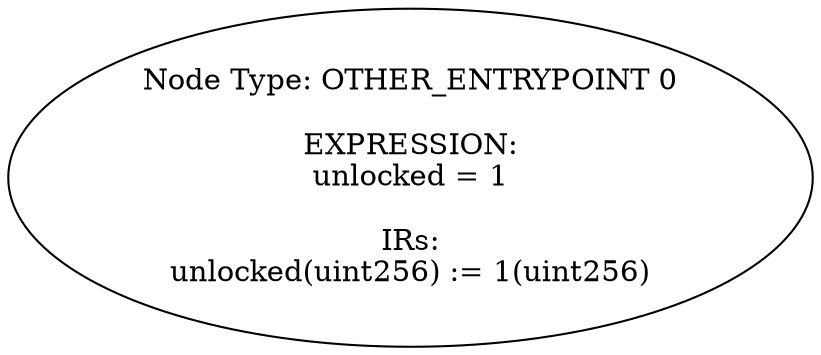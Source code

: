 digraph{
0[label="Node Type: OTHER_ENTRYPOINT 0

EXPRESSION:
unlocked = 1

IRs:
unlocked(uint256) := 1(uint256)"];
}
